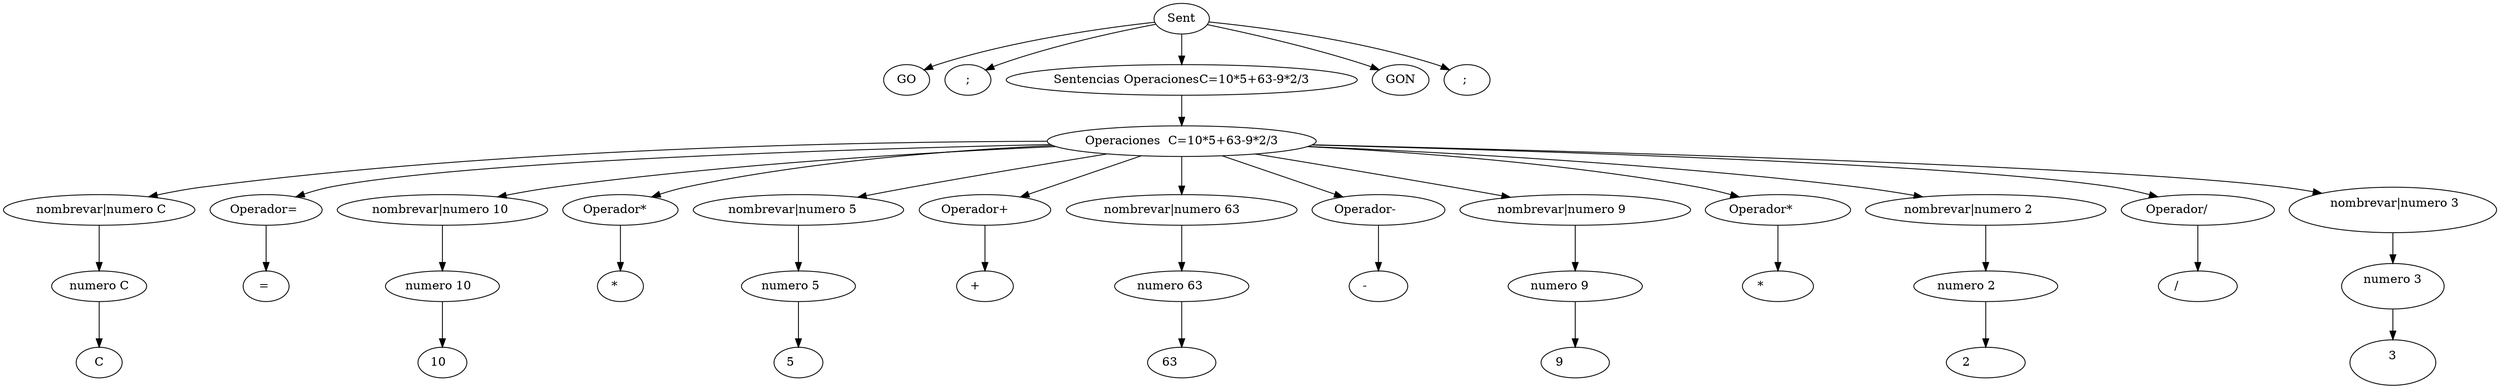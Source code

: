 digraph G {
	Sent -> GO
	Sent -> ";"
	Sent -> "Sentencias OperacionesC=10*5+63-9*2/3
"
	Sent -> GON
	Sent -> "; "
	"Sentencias OperacionesC=10*5+63-9*2/3
" -> "Operaciones  C=10*5+63-9*2/3
"
	"Operaciones  C=10*5+63-9*2/3
" -> " nombrevar|numero C"
	" nombrevar|numero C" -> "numero C"
	"numero C" -> C
	"Operaciones  C=10*5+63-9*2/3
" -> "Operador= "
	"Operador= " -> "= "
	"Operaciones  C=10*5+63-9*2/3
" -> " nombrevar|numero 10  "
	" nombrevar|numero 10  " -> "numero 10  "
	"numero 10  " -> "10  "
	"Operaciones  C=10*5+63-9*2/3
" -> "Operador*   "
	"Operador*   " -> "*   "
	"Operaciones  C=10*5+63-9*2/3
" -> " nombrevar|numero 5    "
	" nombrevar|numero 5    " -> "numero 5    "
	"numero 5    " -> "5    "
	"Operaciones  C=10*5+63-9*2/3
" -> "Operador+     "
	"Operador+     " -> "+     "
	"Operaciones  C=10*5+63-9*2/3
" -> " nombrevar|numero 63      "
	" nombrevar|numero 63      " -> "numero 63      "
	"numero 63      " -> "63      "
	"Operaciones  C=10*5+63-9*2/3
" -> "Operador-       "
	"Operador-       " -> "-       "
	"Operaciones  C=10*5+63-9*2/3
" -> " nombrevar|numero 9        "
	" nombrevar|numero 9        " -> "numero 9        "
	"numero 9        " -> "9        "
	"Operaciones  C=10*5+63-9*2/3
" -> "Operador*         "
	"Operador*         " -> "*         "
	"Operaciones  C=10*5+63-9*2/3
" -> " nombrevar|numero 2          "
	" nombrevar|numero 2          " -> "numero 2          "
	"numero 2          " -> "2          "
	"Operaciones  C=10*5+63-9*2/3
" -> "Operador/           "
	"Operador/           " -> "/           "
	"Operaciones  C=10*5+63-9*2/3
" -> " nombrevar|numero 3
            "
	" nombrevar|numero 3
            " -> "numero 3
            "
	"numero 3
            " -> "3
            "
}
